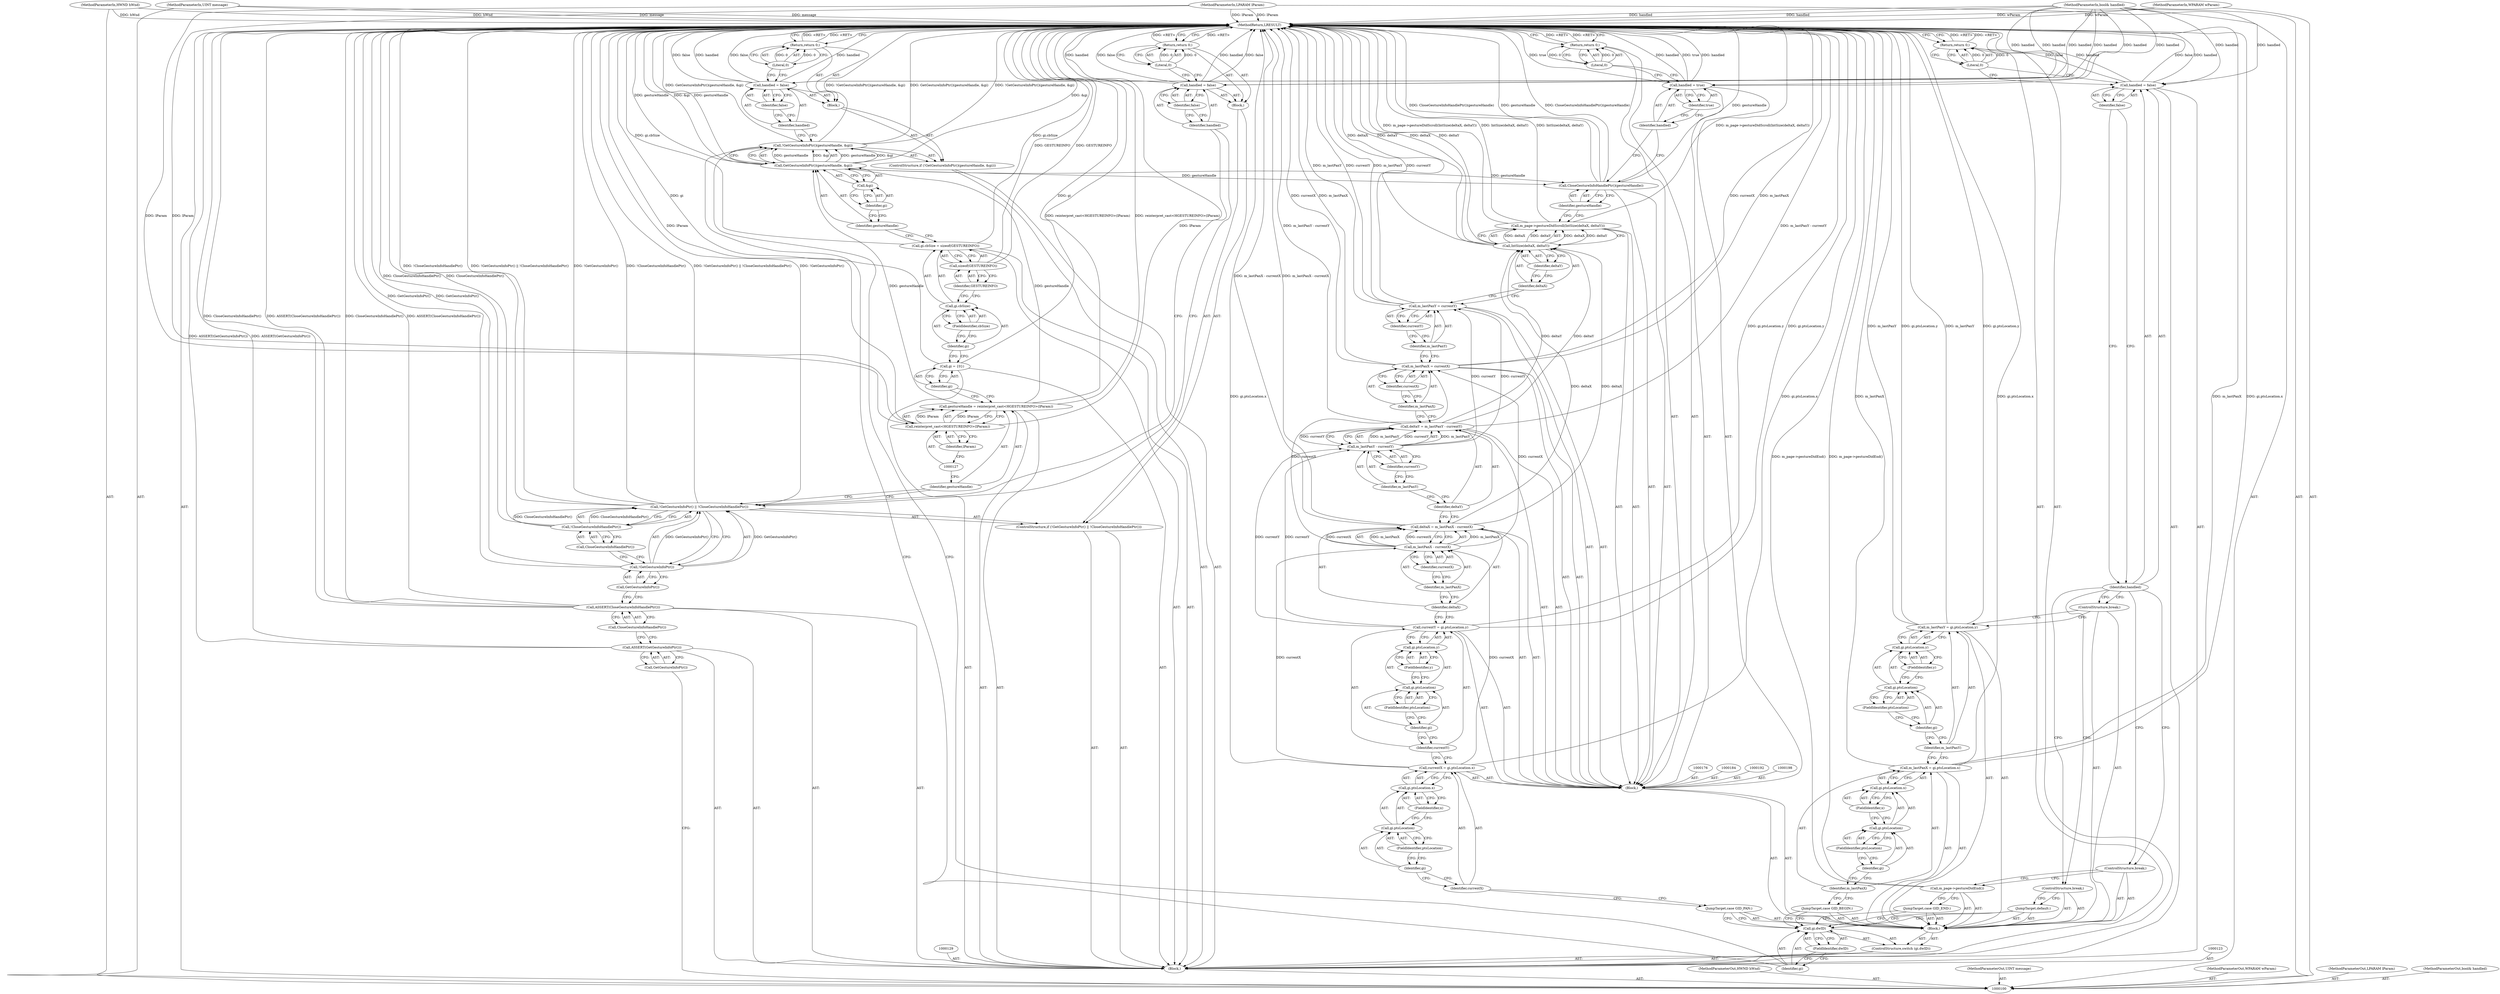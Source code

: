 digraph "1_Chrome_df831400bcb63db4259b5858281b1727ba972a2a_2" {
"1000228" [label="(MethodReturn,LRESULT)"];
"1000101" [label="(MethodParameterIn,HWND hWnd)"];
"1000309" [label="(MethodParameterOut,HWND hWnd)"];
"1000102" [label="(MethodParameterIn,UINT message)"];
"1000310" [label="(MethodParameterOut,UINT message)"];
"1000103" [label="(MethodParameterIn,WPARAM wParam)"];
"1000311" [label="(MethodParameterOut,WPARAM wParam)"];
"1000104" [label="(MethodParameterIn,LPARAM lParam)"];
"1000312" [label="(MethodParameterOut,LPARAM lParam)"];
"1000105" [label="(MethodParameterIn,bool& handled)"];
"1000313" [label="(MethodParameterOut,bool& handled)"];
"1000124" [label="(Call,gestureHandle = reinterpret_cast<HGESTUREINFO>(lParam))"];
"1000125" [label="(Identifier,gestureHandle)"];
"1000126" [label="(Call,reinterpret_cast<HGESTUREINFO>(lParam))"];
"1000128" [label="(Identifier,lParam)"];
"1000130" [label="(Call,gi = {0})"];
"1000131" [label="(Identifier,gi)"];
"1000136" [label="(Call,sizeof(GESTUREINFO))"];
"1000137" [label="(Identifier,GESTUREINFO)"];
"1000132" [label="(Call,gi.cbSize = sizeof(GESTUREINFO))"];
"1000133" [label="(Call,gi.cbSize)"];
"1000134" [label="(Identifier,gi)"];
"1000135" [label="(FieldIdentifier,cbSize)"];
"1000141" [label="(Identifier,gestureHandle)"];
"1000138" [label="(ControlStructure,if (!GetGestureInfoPtr()(gestureHandle, &gi)))"];
"1000142" [label="(Call,&gi)"];
"1000143" [label="(Identifier,gi)"];
"1000144" [label="(Block,)"];
"1000139" [label="(Call,!GetGestureInfoPtr()(gestureHandle, &gi))"];
"1000140" [label="(Call,GetGestureInfoPtr()(gestureHandle, &gi))"];
"1000147" [label="(Identifier,false)"];
"1000145" [label="(Call,handled = false)"];
"1000146" [label="(Identifier,handled)"];
"1000149" [label="(Literal,0)"];
"1000148" [label="(Return,return 0;)"];
"1000106" [label="(Block,)"];
"1000151" [label="(Call,gi.dwID)"];
"1000152" [label="(Identifier,gi)"];
"1000153" [label="(FieldIdentifier,dwID)"];
"1000154" [label="(Block,)"];
"1000150" [label="(ControlStructure,switch (gi.dwID))"];
"1000155" [label="(JumpTarget,case GID_BEGIN:)"];
"1000158" [label="(Call,gi.ptsLocation.x)"];
"1000159" [label="(Call,gi.ptsLocation)"];
"1000160" [label="(Identifier,gi)"];
"1000161" [label="(FieldIdentifier,ptsLocation)"];
"1000162" [label="(FieldIdentifier,x)"];
"1000156" [label="(Call,m_lastPanX = gi.ptsLocation.x)"];
"1000157" [label="(Identifier,m_lastPanX)"];
"1000165" [label="(Call,gi.ptsLocation.y)"];
"1000166" [label="(Call,gi.ptsLocation)"];
"1000167" [label="(Identifier,gi)"];
"1000168" [label="(FieldIdentifier,ptsLocation)"];
"1000169" [label="(FieldIdentifier,y)"];
"1000163" [label="(Call,m_lastPanY = gi.ptsLocation.y)"];
"1000164" [label="(Identifier,m_lastPanY)"];
"1000170" [label="(ControlStructure,break;)"];
"1000171" [label="(JumpTarget,case GID_END:)"];
"1000172" [label="(Call,m_page->gestureDidEnd())"];
"1000173" [label="(ControlStructure,break;)"];
"1000174" [label="(JumpTarget,case GID_PAN:)"];
"1000177" [label="(Call,currentX = gi.ptsLocation.x)"];
"1000178" [label="(Identifier,currentX)"];
"1000179" [label="(Call,gi.ptsLocation.x)"];
"1000180" [label="(Call,gi.ptsLocation)"];
"1000181" [label="(Identifier,gi)"];
"1000182" [label="(FieldIdentifier,ptsLocation)"];
"1000183" [label="(FieldIdentifier,x)"];
"1000108" [label="(Call,GetGestureInfoPtr())"];
"1000107" [label="(Call,ASSERT(GetGestureInfoPtr()))"];
"1000185" [label="(Call,currentY = gi.ptsLocation.y)"];
"1000186" [label="(Identifier,currentY)"];
"1000187" [label="(Call,gi.ptsLocation.y)"];
"1000188" [label="(Call,gi.ptsLocation)"];
"1000189" [label="(Identifier,gi)"];
"1000190" [label="(FieldIdentifier,ptsLocation)"];
"1000191" [label="(FieldIdentifier,y)"];
"1000193" [label="(Call,deltaX = m_lastPanX - currentX)"];
"1000194" [label="(Identifier,deltaX)"];
"1000195" [label="(Call,m_lastPanX - currentX)"];
"1000196" [label="(Identifier,m_lastPanX)"];
"1000197" [label="(Identifier,currentX)"];
"1000199" [label="(Call,deltaY = m_lastPanY - currentY)"];
"1000200" [label="(Identifier,deltaY)"];
"1000201" [label="(Call,m_lastPanY - currentY)"];
"1000202" [label="(Identifier,m_lastPanY)"];
"1000203" [label="(Identifier,currentY)"];
"1000175" [label="(Block,)"];
"1000206" [label="(Identifier,currentX)"];
"1000204" [label="(Call,m_lastPanX = currentX)"];
"1000205" [label="(Identifier,m_lastPanX)"];
"1000209" [label="(Identifier,currentY)"];
"1000207" [label="(Call,m_lastPanY = currentY)"];
"1000208" [label="(Identifier,m_lastPanY)"];
"1000211" [label="(Call,IntSize(deltaX, deltaY))"];
"1000212" [label="(Identifier,deltaX)"];
"1000213" [label="(Identifier,deltaY)"];
"1000210" [label="(Call,m_page->gestureDidScroll(IntSize(deltaX, deltaY)))"];
"1000110" [label="(Call,CloseGestureInfoHandlePtr())"];
"1000109" [label="(Call,ASSERT(CloseGestureInfoHandlePtr()))"];
"1000215" [label="(Identifier,gestureHandle)"];
"1000214" [label="(Call,CloseGestureInfoHandlePtr()(gestureHandle))"];
"1000218" [label="(Identifier,true)"];
"1000216" [label="(Call,handled = true)"];
"1000217" [label="(Identifier,handled)"];
"1000220" [label="(Literal,0)"];
"1000219" [label="(Return,return 0;)"];
"1000221" [label="(JumpTarget,default:)"];
"1000222" [label="(ControlStructure,break;)"];
"1000225" [label="(Identifier,false)"];
"1000223" [label="(Call,handled = false)"];
"1000224" [label="(Identifier,handled)"];
"1000227" [label="(Literal,0)"];
"1000226" [label="(Return,return 0;)"];
"1000115" [label="(Call,!CloseGestureInfoHandlePtr())"];
"1000116" [label="(Call,CloseGestureInfoHandlePtr())"];
"1000111" [label="(ControlStructure,if (!GetGestureInfoPtr() || !CloseGestureInfoHandlePtr()))"];
"1000117" [label="(Block,)"];
"1000112" [label="(Call,!GetGestureInfoPtr() || !CloseGestureInfoHandlePtr())"];
"1000113" [label="(Call,!GetGestureInfoPtr())"];
"1000114" [label="(Call,GetGestureInfoPtr())"];
"1000120" [label="(Identifier,false)"];
"1000118" [label="(Call,handled = false)"];
"1000119" [label="(Identifier,handled)"];
"1000122" [label="(Literal,0)"];
"1000121" [label="(Return,return 0;)"];
"1000228" -> "1000100"  [label="AST: "];
"1000228" -> "1000121"  [label="CFG: "];
"1000228" -> "1000148"  [label="CFG: "];
"1000228" -> "1000219"  [label="CFG: "];
"1000228" -> "1000226"  [label="CFG: "];
"1000199" -> "1000228"  [label="DDG: m_lastPanY - currentY"];
"1000105" -> "1000228"  [label="DDG: handled"];
"1000207" -> "1000228"  [label="DDG: m_lastPanY"];
"1000207" -> "1000228"  [label="DDG: currentY"];
"1000211" -> "1000228"  [label="DDG: deltaX"];
"1000211" -> "1000228"  [label="DDG: deltaY"];
"1000163" -> "1000228"  [label="DDG: m_lastPanY"];
"1000163" -> "1000228"  [label="DDG: gi.ptsLocation.y"];
"1000124" -> "1000228"  [label="DDG: reinterpret_cast<HGESTUREINFO>(lParam)"];
"1000172" -> "1000228"  [label="DDG: m_page->gestureDidEnd()"];
"1000185" -> "1000228"  [label="DDG: gi.ptsLocation.y"];
"1000140" -> "1000228"  [label="DDG: &gi"];
"1000140" -> "1000228"  [label="DDG: gestureHandle"];
"1000223" -> "1000228"  [label="DDG: false"];
"1000223" -> "1000228"  [label="DDG: handled"];
"1000210" -> "1000228"  [label="DDG: m_page->gestureDidScroll(IntSize(deltaX, deltaY))"];
"1000210" -> "1000228"  [label="DDG: IntSize(deltaX, deltaY)"];
"1000107" -> "1000228"  [label="DDG: ASSERT(GetGestureInfoPtr())"];
"1000156" -> "1000228"  [label="DDG: m_lastPanX"];
"1000156" -> "1000228"  [label="DDG: gi.ptsLocation.x"];
"1000177" -> "1000228"  [label="DDG: gi.ptsLocation.x"];
"1000104" -> "1000228"  [label="DDG: lParam"];
"1000216" -> "1000228"  [label="DDG: handled"];
"1000216" -> "1000228"  [label="DDG: true"];
"1000113" -> "1000228"  [label="DDG: GetGestureInfoPtr()"];
"1000214" -> "1000228"  [label="DDG: CloseGestureInfoHandlePtr()(gestureHandle)"];
"1000214" -> "1000228"  [label="DDG: gestureHandle"];
"1000204" -> "1000228"  [label="DDG: currentX"];
"1000204" -> "1000228"  [label="DDG: m_lastPanX"];
"1000139" -> "1000228"  [label="DDG: !GetGestureInfoPtr()(gestureHandle, &gi)"];
"1000139" -> "1000228"  [label="DDG: GetGestureInfoPtr()(gestureHandle, &gi)"];
"1000193" -> "1000228"  [label="DDG: m_lastPanX - currentX"];
"1000103" -> "1000228"  [label="DDG: wParam"];
"1000112" -> "1000228"  [label="DDG: !CloseGestureInfoHandlePtr()"];
"1000112" -> "1000228"  [label="DDG: !GetGestureInfoPtr() || !CloseGestureInfoHandlePtr()"];
"1000112" -> "1000228"  [label="DDG: !GetGestureInfoPtr()"];
"1000132" -> "1000228"  [label="DDG: gi.cbSize"];
"1000102" -> "1000228"  [label="DDG: message"];
"1000101" -> "1000228"  [label="DDG: hWnd"];
"1000109" -> "1000228"  [label="DDG: CloseGestureInfoHandlePtr()"];
"1000109" -> "1000228"  [label="DDG: ASSERT(CloseGestureInfoHandlePtr())"];
"1000118" -> "1000228"  [label="DDG: false"];
"1000118" -> "1000228"  [label="DDG: handled"];
"1000126" -> "1000228"  [label="DDG: lParam"];
"1000145" -> "1000228"  [label="DDG: handled"];
"1000145" -> "1000228"  [label="DDG: false"];
"1000115" -> "1000228"  [label="DDG: CloseGestureInfoHandlePtr()"];
"1000136" -> "1000228"  [label="DDG: GESTUREINFO"];
"1000130" -> "1000228"  [label="DDG: gi"];
"1000121" -> "1000228"  [label="DDG: <RET>"];
"1000148" -> "1000228"  [label="DDG: <RET>"];
"1000219" -> "1000228"  [label="DDG: <RET>"];
"1000226" -> "1000228"  [label="DDG: <RET>"];
"1000101" -> "1000100"  [label="AST: "];
"1000101" -> "1000228"  [label="DDG: hWnd"];
"1000309" -> "1000100"  [label="AST: "];
"1000102" -> "1000100"  [label="AST: "];
"1000102" -> "1000228"  [label="DDG: message"];
"1000310" -> "1000100"  [label="AST: "];
"1000103" -> "1000100"  [label="AST: "];
"1000103" -> "1000228"  [label="DDG: wParam"];
"1000311" -> "1000100"  [label="AST: "];
"1000104" -> "1000100"  [label="AST: "];
"1000104" -> "1000228"  [label="DDG: lParam"];
"1000104" -> "1000126"  [label="DDG: lParam"];
"1000312" -> "1000100"  [label="AST: "];
"1000105" -> "1000100"  [label="AST: "];
"1000105" -> "1000228"  [label="DDG: handled"];
"1000105" -> "1000118"  [label="DDG: handled"];
"1000105" -> "1000145"  [label="DDG: handled"];
"1000105" -> "1000216"  [label="DDG: handled"];
"1000105" -> "1000223"  [label="DDG: handled"];
"1000313" -> "1000100"  [label="AST: "];
"1000124" -> "1000106"  [label="AST: "];
"1000124" -> "1000126"  [label="CFG: "];
"1000125" -> "1000124"  [label="AST: "];
"1000126" -> "1000124"  [label="AST: "];
"1000131" -> "1000124"  [label="CFG: "];
"1000124" -> "1000228"  [label="DDG: reinterpret_cast<HGESTUREINFO>(lParam)"];
"1000126" -> "1000124"  [label="DDG: lParam"];
"1000124" -> "1000140"  [label="DDG: gestureHandle"];
"1000125" -> "1000124"  [label="AST: "];
"1000125" -> "1000112"  [label="CFG: "];
"1000127" -> "1000125"  [label="CFG: "];
"1000126" -> "1000124"  [label="AST: "];
"1000126" -> "1000128"  [label="CFG: "];
"1000127" -> "1000126"  [label="AST: "];
"1000128" -> "1000126"  [label="AST: "];
"1000124" -> "1000126"  [label="CFG: "];
"1000126" -> "1000228"  [label="DDG: lParam"];
"1000126" -> "1000124"  [label="DDG: lParam"];
"1000104" -> "1000126"  [label="DDG: lParam"];
"1000128" -> "1000126"  [label="AST: "];
"1000128" -> "1000127"  [label="CFG: "];
"1000126" -> "1000128"  [label="CFG: "];
"1000130" -> "1000106"  [label="AST: "];
"1000130" -> "1000131"  [label="CFG: "];
"1000131" -> "1000130"  [label="AST: "];
"1000134" -> "1000130"  [label="CFG: "];
"1000130" -> "1000228"  [label="DDG: gi"];
"1000131" -> "1000130"  [label="AST: "];
"1000131" -> "1000124"  [label="CFG: "];
"1000130" -> "1000131"  [label="CFG: "];
"1000136" -> "1000132"  [label="AST: "];
"1000136" -> "1000137"  [label="CFG: "];
"1000137" -> "1000136"  [label="AST: "];
"1000132" -> "1000136"  [label="CFG: "];
"1000136" -> "1000228"  [label="DDG: GESTUREINFO"];
"1000137" -> "1000136"  [label="AST: "];
"1000137" -> "1000133"  [label="CFG: "];
"1000136" -> "1000137"  [label="CFG: "];
"1000132" -> "1000106"  [label="AST: "];
"1000132" -> "1000136"  [label="CFG: "];
"1000133" -> "1000132"  [label="AST: "];
"1000136" -> "1000132"  [label="AST: "];
"1000141" -> "1000132"  [label="CFG: "];
"1000132" -> "1000228"  [label="DDG: gi.cbSize"];
"1000133" -> "1000132"  [label="AST: "];
"1000133" -> "1000135"  [label="CFG: "];
"1000134" -> "1000133"  [label="AST: "];
"1000135" -> "1000133"  [label="AST: "];
"1000137" -> "1000133"  [label="CFG: "];
"1000134" -> "1000133"  [label="AST: "];
"1000134" -> "1000130"  [label="CFG: "];
"1000135" -> "1000134"  [label="CFG: "];
"1000135" -> "1000133"  [label="AST: "];
"1000135" -> "1000134"  [label="CFG: "];
"1000133" -> "1000135"  [label="CFG: "];
"1000141" -> "1000140"  [label="AST: "];
"1000141" -> "1000132"  [label="CFG: "];
"1000143" -> "1000141"  [label="CFG: "];
"1000138" -> "1000106"  [label="AST: "];
"1000139" -> "1000138"  [label="AST: "];
"1000144" -> "1000138"  [label="AST: "];
"1000142" -> "1000140"  [label="AST: "];
"1000142" -> "1000143"  [label="CFG: "];
"1000143" -> "1000142"  [label="AST: "];
"1000140" -> "1000142"  [label="CFG: "];
"1000143" -> "1000142"  [label="AST: "];
"1000143" -> "1000141"  [label="CFG: "];
"1000142" -> "1000143"  [label="CFG: "];
"1000144" -> "1000138"  [label="AST: "];
"1000145" -> "1000144"  [label="AST: "];
"1000148" -> "1000144"  [label="AST: "];
"1000139" -> "1000138"  [label="AST: "];
"1000139" -> "1000140"  [label="CFG: "];
"1000140" -> "1000139"  [label="AST: "];
"1000146" -> "1000139"  [label="CFG: "];
"1000152" -> "1000139"  [label="CFG: "];
"1000139" -> "1000228"  [label="DDG: !GetGestureInfoPtr()(gestureHandle, &gi)"];
"1000139" -> "1000228"  [label="DDG: GetGestureInfoPtr()(gestureHandle, &gi)"];
"1000140" -> "1000139"  [label="DDG: gestureHandle"];
"1000140" -> "1000139"  [label="DDG: &gi"];
"1000140" -> "1000139"  [label="AST: "];
"1000140" -> "1000142"  [label="CFG: "];
"1000141" -> "1000140"  [label="AST: "];
"1000142" -> "1000140"  [label="AST: "];
"1000139" -> "1000140"  [label="CFG: "];
"1000140" -> "1000228"  [label="DDG: &gi"];
"1000140" -> "1000228"  [label="DDG: gestureHandle"];
"1000140" -> "1000139"  [label="DDG: gestureHandle"];
"1000140" -> "1000139"  [label="DDG: &gi"];
"1000124" -> "1000140"  [label="DDG: gestureHandle"];
"1000140" -> "1000214"  [label="DDG: gestureHandle"];
"1000147" -> "1000145"  [label="AST: "];
"1000147" -> "1000146"  [label="CFG: "];
"1000145" -> "1000147"  [label="CFG: "];
"1000145" -> "1000144"  [label="AST: "];
"1000145" -> "1000147"  [label="CFG: "];
"1000146" -> "1000145"  [label="AST: "];
"1000147" -> "1000145"  [label="AST: "];
"1000149" -> "1000145"  [label="CFG: "];
"1000145" -> "1000228"  [label="DDG: handled"];
"1000145" -> "1000228"  [label="DDG: false"];
"1000105" -> "1000145"  [label="DDG: handled"];
"1000146" -> "1000145"  [label="AST: "];
"1000146" -> "1000139"  [label="CFG: "];
"1000147" -> "1000146"  [label="CFG: "];
"1000149" -> "1000148"  [label="AST: "];
"1000149" -> "1000145"  [label="CFG: "];
"1000148" -> "1000149"  [label="CFG: "];
"1000149" -> "1000148"  [label="DDG: 0"];
"1000148" -> "1000144"  [label="AST: "];
"1000148" -> "1000149"  [label="CFG: "];
"1000149" -> "1000148"  [label="AST: "];
"1000228" -> "1000148"  [label="CFG: "];
"1000148" -> "1000228"  [label="DDG: <RET>"];
"1000149" -> "1000148"  [label="DDG: 0"];
"1000106" -> "1000100"  [label="AST: "];
"1000107" -> "1000106"  [label="AST: "];
"1000109" -> "1000106"  [label="AST: "];
"1000111" -> "1000106"  [label="AST: "];
"1000123" -> "1000106"  [label="AST: "];
"1000124" -> "1000106"  [label="AST: "];
"1000129" -> "1000106"  [label="AST: "];
"1000130" -> "1000106"  [label="AST: "];
"1000132" -> "1000106"  [label="AST: "];
"1000138" -> "1000106"  [label="AST: "];
"1000150" -> "1000106"  [label="AST: "];
"1000223" -> "1000106"  [label="AST: "];
"1000226" -> "1000106"  [label="AST: "];
"1000151" -> "1000150"  [label="AST: "];
"1000151" -> "1000153"  [label="CFG: "];
"1000152" -> "1000151"  [label="AST: "];
"1000153" -> "1000151"  [label="AST: "];
"1000155" -> "1000151"  [label="CFG: "];
"1000171" -> "1000151"  [label="CFG: "];
"1000174" -> "1000151"  [label="CFG: "];
"1000221" -> "1000151"  [label="CFG: "];
"1000152" -> "1000151"  [label="AST: "];
"1000152" -> "1000139"  [label="CFG: "];
"1000153" -> "1000152"  [label="CFG: "];
"1000153" -> "1000151"  [label="AST: "];
"1000153" -> "1000152"  [label="CFG: "];
"1000151" -> "1000153"  [label="CFG: "];
"1000154" -> "1000150"  [label="AST: "];
"1000155" -> "1000154"  [label="AST: "];
"1000156" -> "1000154"  [label="AST: "];
"1000163" -> "1000154"  [label="AST: "];
"1000170" -> "1000154"  [label="AST: "];
"1000171" -> "1000154"  [label="AST: "];
"1000172" -> "1000154"  [label="AST: "];
"1000173" -> "1000154"  [label="AST: "];
"1000174" -> "1000154"  [label="AST: "];
"1000175" -> "1000154"  [label="AST: "];
"1000221" -> "1000154"  [label="AST: "];
"1000222" -> "1000154"  [label="AST: "];
"1000150" -> "1000106"  [label="AST: "];
"1000151" -> "1000150"  [label="AST: "];
"1000154" -> "1000150"  [label="AST: "];
"1000155" -> "1000154"  [label="AST: "];
"1000155" -> "1000151"  [label="CFG: "];
"1000157" -> "1000155"  [label="CFG: "];
"1000158" -> "1000156"  [label="AST: "];
"1000158" -> "1000162"  [label="CFG: "];
"1000159" -> "1000158"  [label="AST: "];
"1000162" -> "1000158"  [label="AST: "];
"1000156" -> "1000158"  [label="CFG: "];
"1000159" -> "1000158"  [label="AST: "];
"1000159" -> "1000161"  [label="CFG: "];
"1000160" -> "1000159"  [label="AST: "];
"1000161" -> "1000159"  [label="AST: "];
"1000162" -> "1000159"  [label="CFG: "];
"1000160" -> "1000159"  [label="AST: "];
"1000160" -> "1000157"  [label="CFG: "];
"1000161" -> "1000160"  [label="CFG: "];
"1000161" -> "1000159"  [label="AST: "];
"1000161" -> "1000160"  [label="CFG: "];
"1000159" -> "1000161"  [label="CFG: "];
"1000162" -> "1000158"  [label="AST: "];
"1000162" -> "1000159"  [label="CFG: "];
"1000158" -> "1000162"  [label="CFG: "];
"1000156" -> "1000154"  [label="AST: "];
"1000156" -> "1000158"  [label="CFG: "];
"1000157" -> "1000156"  [label="AST: "];
"1000158" -> "1000156"  [label="AST: "];
"1000164" -> "1000156"  [label="CFG: "];
"1000156" -> "1000228"  [label="DDG: m_lastPanX"];
"1000156" -> "1000228"  [label="DDG: gi.ptsLocation.x"];
"1000157" -> "1000156"  [label="AST: "];
"1000157" -> "1000155"  [label="CFG: "];
"1000160" -> "1000157"  [label="CFG: "];
"1000165" -> "1000163"  [label="AST: "];
"1000165" -> "1000169"  [label="CFG: "];
"1000166" -> "1000165"  [label="AST: "];
"1000169" -> "1000165"  [label="AST: "];
"1000163" -> "1000165"  [label="CFG: "];
"1000166" -> "1000165"  [label="AST: "];
"1000166" -> "1000168"  [label="CFG: "];
"1000167" -> "1000166"  [label="AST: "];
"1000168" -> "1000166"  [label="AST: "];
"1000169" -> "1000166"  [label="CFG: "];
"1000167" -> "1000166"  [label="AST: "];
"1000167" -> "1000164"  [label="CFG: "];
"1000168" -> "1000167"  [label="CFG: "];
"1000168" -> "1000166"  [label="AST: "];
"1000168" -> "1000167"  [label="CFG: "];
"1000166" -> "1000168"  [label="CFG: "];
"1000169" -> "1000165"  [label="AST: "];
"1000169" -> "1000166"  [label="CFG: "];
"1000165" -> "1000169"  [label="CFG: "];
"1000163" -> "1000154"  [label="AST: "];
"1000163" -> "1000165"  [label="CFG: "];
"1000164" -> "1000163"  [label="AST: "];
"1000165" -> "1000163"  [label="AST: "];
"1000170" -> "1000163"  [label="CFG: "];
"1000163" -> "1000228"  [label="DDG: m_lastPanY"];
"1000163" -> "1000228"  [label="DDG: gi.ptsLocation.y"];
"1000164" -> "1000163"  [label="AST: "];
"1000164" -> "1000156"  [label="CFG: "];
"1000167" -> "1000164"  [label="CFG: "];
"1000170" -> "1000154"  [label="AST: "];
"1000170" -> "1000163"  [label="CFG: "];
"1000224" -> "1000170"  [label="CFG: "];
"1000171" -> "1000154"  [label="AST: "];
"1000171" -> "1000151"  [label="CFG: "];
"1000172" -> "1000171"  [label="CFG: "];
"1000172" -> "1000154"  [label="AST: "];
"1000172" -> "1000171"  [label="CFG: "];
"1000173" -> "1000172"  [label="CFG: "];
"1000172" -> "1000228"  [label="DDG: m_page->gestureDidEnd()"];
"1000173" -> "1000154"  [label="AST: "];
"1000173" -> "1000172"  [label="CFG: "];
"1000224" -> "1000173"  [label="CFG: "];
"1000174" -> "1000154"  [label="AST: "];
"1000174" -> "1000151"  [label="CFG: "];
"1000178" -> "1000174"  [label="CFG: "];
"1000177" -> "1000175"  [label="AST: "];
"1000177" -> "1000179"  [label="CFG: "];
"1000178" -> "1000177"  [label="AST: "];
"1000179" -> "1000177"  [label="AST: "];
"1000186" -> "1000177"  [label="CFG: "];
"1000177" -> "1000228"  [label="DDG: gi.ptsLocation.x"];
"1000177" -> "1000195"  [label="DDG: currentX"];
"1000178" -> "1000177"  [label="AST: "];
"1000178" -> "1000174"  [label="CFG: "];
"1000181" -> "1000178"  [label="CFG: "];
"1000179" -> "1000177"  [label="AST: "];
"1000179" -> "1000183"  [label="CFG: "];
"1000180" -> "1000179"  [label="AST: "];
"1000183" -> "1000179"  [label="AST: "];
"1000177" -> "1000179"  [label="CFG: "];
"1000180" -> "1000179"  [label="AST: "];
"1000180" -> "1000182"  [label="CFG: "];
"1000181" -> "1000180"  [label="AST: "];
"1000182" -> "1000180"  [label="AST: "];
"1000183" -> "1000180"  [label="CFG: "];
"1000181" -> "1000180"  [label="AST: "];
"1000181" -> "1000178"  [label="CFG: "];
"1000182" -> "1000181"  [label="CFG: "];
"1000182" -> "1000180"  [label="AST: "];
"1000182" -> "1000181"  [label="CFG: "];
"1000180" -> "1000182"  [label="CFG: "];
"1000183" -> "1000179"  [label="AST: "];
"1000183" -> "1000180"  [label="CFG: "];
"1000179" -> "1000183"  [label="CFG: "];
"1000108" -> "1000107"  [label="AST: "];
"1000108" -> "1000100"  [label="CFG: "];
"1000107" -> "1000108"  [label="CFG: "];
"1000107" -> "1000106"  [label="AST: "];
"1000107" -> "1000108"  [label="CFG: "];
"1000108" -> "1000107"  [label="AST: "];
"1000110" -> "1000107"  [label="CFG: "];
"1000107" -> "1000228"  [label="DDG: ASSERT(GetGestureInfoPtr())"];
"1000185" -> "1000175"  [label="AST: "];
"1000185" -> "1000187"  [label="CFG: "];
"1000186" -> "1000185"  [label="AST: "];
"1000187" -> "1000185"  [label="AST: "];
"1000194" -> "1000185"  [label="CFG: "];
"1000185" -> "1000228"  [label="DDG: gi.ptsLocation.y"];
"1000185" -> "1000201"  [label="DDG: currentY"];
"1000186" -> "1000185"  [label="AST: "];
"1000186" -> "1000177"  [label="CFG: "];
"1000189" -> "1000186"  [label="CFG: "];
"1000187" -> "1000185"  [label="AST: "];
"1000187" -> "1000191"  [label="CFG: "];
"1000188" -> "1000187"  [label="AST: "];
"1000191" -> "1000187"  [label="AST: "];
"1000185" -> "1000187"  [label="CFG: "];
"1000188" -> "1000187"  [label="AST: "];
"1000188" -> "1000190"  [label="CFG: "];
"1000189" -> "1000188"  [label="AST: "];
"1000190" -> "1000188"  [label="AST: "];
"1000191" -> "1000188"  [label="CFG: "];
"1000189" -> "1000188"  [label="AST: "];
"1000189" -> "1000186"  [label="CFG: "];
"1000190" -> "1000189"  [label="CFG: "];
"1000190" -> "1000188"  [label="AST: "];
"1000190" -> "1000189"  [label="CFG: "];
"1000188" -> "1000190"  [label="CFG: "];
"1000191" -> "1000187"  [label="AST: "];
"1000191" -> "1000188"  [label="CFG: "];
"1000187" -> "1000191"  [label="CFG: "];
"1000193" -> "1000175"  [label="AST: "];
"1000193" -> "1000195"  [label="CFG: "];
"1000194" -> "1000193"  [label="AST: "];
"1000195" -> "1000193"  [label="AST: "];
"1000200" -> "1000193"  [label="CFG: "];
"1000193" -> "1000228"  [label="DDG: m_lastPanX - currentX"];
"1000195" -> "1000193"  [label="DDG: m_lastPanX"];
"1000195" -> "1000193"  [label="DDG: currentX"];
"1000193" -> "1000211"  [label="DDG: deltaX"];
"1000194" -> "1000193"  [label="AST: "];
"1000194" -> "1000185"  [label="CFG: "];
"1000196" -> "1000194"  [label="CFG: "];
"1000195" -> "1000193"  [label="AST: "];
"1000195" -> "1000197"  [label="CFG: "];
"1000196" -> "1000195"  [label="AST: "];
"1000197" -> "1000195"  [label="AST: "];
"1000193" -> "1000195"  [label="CFG: "];
"1000195" -> "1000193"  [label="DDG: m_lastPanX"];
"1000195" -> "1000193"  [label="DDG: currentX"];
"1000177" -> "1000195"  [label="DDG: currentX"];
"1000195" -> "1000204"  [label="DDG: currentX"];
"1000196" -> "1000195"  [label="AST: "];
"1000196" -> "1000194"  [label="CFG: "];
"1000197" -> "1000196"  [label="CFG: "];
"1000197" -> "1000195"  [label="AST: "];
"1000197" -> "1000196"  [label="CFG: "];
"1000195" -> "1000197"  [label="CFG: "];
"1000199" -> "1000175"  [label="AST: "];
"1000199" -> "1000201"  [label="CFG: "];
"1000200" -> "1000199"  [label="AST: "];
"1000201" -> "1000199"  [label="AST: "];
"1000205" -> "1000199"  [label="CFG: "];
"1000199" -> "1000228"  [label="DDG: m_lastPanY - currentY"];
"1000201" -> "1000199"  [label="DDG: m_lastPanY"];
"1000201" -> "1000199"  [label="DDG: currentY"];
"1000199" -> "1000211"  [label="DDG: deltaY"];
"1000200" -> "1000199"  [label="AST: "];
"1000200" -> "1000193"  [label="CFG: "];
"1000202" -> "1000200"  [label="CFG: "];
"1000201" -> "1000199"  [label="AST: "];
"1000201" -> "1000203"  [label="CFG: "];
"1000202" -> "1000201"  [label="AST: "];
"1000203" -> "1000201"  [label="AST: "];
"1000199" -> "1000201"  [label="CFG: "];
"1000201" -> "1000199"  [label="DDG: m_lastPanY"];
"1000201" -> "1000199"  [label="DDG: currentY"];
"1000185" -> "1000201"  [label="DDG: currentY"];
"1000201" -> "1000207"  [label="DDG: currentY"];
"1000202" -> "1000201"  [label="AST: "];
"1000202" -> "1000200"  [label="CFG: "];
"1000203" -> "1000202"  [label="CFG: "];
"1000203" -> "1000201"  [label="AST: "];
"1000203" -> "1000202"  [label="CFG: "];
"1000201" -> "1000203"  [label="CFG: "];
"1000175" -> "1000154"  [label="AST: "];
"1000176" -> "1000175"  [label="AST: "];
"1000177" -> "1000175"  [label="AST: "];
"1000184" -> "1000175"  [label="AST: "];
"1000185" -> "1000175"  [label="AST: "];
"1000192" -> "1000175"  [label="AST: "];
"1000193" -> "1000175"  [label="AST: "];
"1000198" -> "1000175"  [label="AST: "];
"1000199" -> "1000175"  [label="AST: "];
"1000204" -> "1000175"  [label="AST: "];
"1000207" -> "1000175"  [label="AST: "];
"1000210" -> "1000175"  [label="AST: "];
"1000214" -> "1000175"  [label="AST: "];
"1000216" -> "1000175"  [label="AST: "];
"1000219" -> "1000175"  [label="AST: "];
"1000206" -> "1000204"  [label="AST: "];
"1000206" -> "1000205"  [label="CFG: "];
"1000204" -> "1000206"  [label="CFG: "];
"1000204" -> "1000175"  [label="AST: "];
"1000204" -> "1000206"  [label="CFG: "];
"1000205" -> "1000204"  [label="AST: "];
"1000206" -> "1000204"  [label="AST: "];
"1000208" -> "1000204"  [label="CFG: "];
"1000204" -> "1000228"  [label="DDG: currentX"];
"1000204" -> "1000228"  [label="DDG: m_lastPanX"];
"1000195" -> "1000204"  [label="DDG: currentX"];
"1000205" -> "1000204"  [label="AST: "];
"1000205" -> "1000199"  [label="CFG: "];
"1000206" -> "1000205"  [label="CFG: "];
"1000209" -> "1000207"  [label="AST: "];
"1000209" -> "1000208"  [label="CFG: "];
"1000207" -> "1000209"  [label="CFG: "];
"1000207" -> "1000175"  [label="AST: "];
"1000207" -> "1000209"  [label="CFG: "];
"1000208" -> "1000207"  [label="AST: "];
"1000209" -> "1000207"  [label="AST: "];
"1000212" -> "1000207"  [label="CFG: "];
"1000207" -> "1000228"  [label="DDG: m_lastPanY"];
"1000207" -> "1000228"  [label="DDG: currentY"];
"1000201" -> "1000207"  [label="DDG: currentY"];
"1000208" -> "1000207"  [label="AST: "];
"1000208" -> "1000204"  [label="CFG: "];
"1000209" -> "1000208"  [label="CFG: "];
"1000211" -> "1000210"  [label="AST: "];
"1000211" -> "1000213"  [label="CFG: "];
"1000212" -> "1000211"  [label="AST: "];
"1000213" -> "1000211"  [label="AST: "];
"1000210" -> "1000211"  [label="CFG: "];
"1000211" -> "1000228"  [label="DDG: deltaX"];
"1000211" -> "1000228"  [label="DDG: deltaY"];
"1000211" -> "1000210"  [label="DDG: deltaX"];
"1000211" -> "1000210"  [label="DDG: deltaY"];
"1000193" -> "1000211"  [label="DDG: deltaX"];
"1000199" -> "1000211"  [label="DDG: deltaY"];
"1000212" -> "1000211"  [label="AST: "];
"1000212" -> "1000207"  [label="CFG: "];
"1000213" -> "1000212"  [label="CFG: "];
"1000213" -> "1000211"  [label="AST: "];
"1000213" -> "1000212"  [label="CFG: "];
"1000211" -> "1000213"  [label="CFG: "];
"1000210" -> "1000175"  [label="AST: "];
"1000210" -> "1000211"  [label="CFG: "];
"1000211" -> "1000210"  [label="AST: "];
"1000215" -> "1000210"  [label="CFG: "];
"1000210" -> "1000228"  [label="DDG: m_page->gestureDidScroll(IntSize(deltaX, deltaY))"];
"1000210" -> "1000228"  [label="DDG: IntSize(deltaX, deltaY)"];
"1000211" -> "1000210"  [label="DDG: deltaX"];
"1000211" -> "1000210"  [label="DDG: deltaY"];
"1000110" -> "1000109"  [label="AST: "];
"1000110" -> "1000107"  [label="CFG: "];
"1000109" -> "1000110"  [label="CFG: "];
"1000109" -> "1000106"  [label="AST: "];
"1000109" -> "1000110"  [label="CFG: "];
"1000110" -> "1000109"  [label="AST: "];
"1000114" -> "1000109"  [label="CFG: "];
"1000109" -> "1000228"  [label="DDG: CloseGestureInfoHandlePtr()"];
"1000109" -> "1000228"  [label="DDG: ASSERT(CloseGestureInfoHandlePtr())"];
"1000215" -> "1000214"  [label="AST: "];
"1000215" -> "1000210"  [label="CFG: "];
"1000214" -> "1000215"  [label="CFG: "];
"1000214" -> "1000175"  [label="AST: "];
"1000214" -> "1000215"  [label="CFG: "];
"1000215" -> "1000214"  [label="AST: "];
"1000217" -> "1000214"  [label="CFG: "];
"1000214" -> "1000228"  [label="DDG: CloseGestureInfoHandlePtr()(gestureHandle)"];
"1000214" -> "1000228"  [label="DDG: gestureHandle"];
"1000140" -> "1000214"  [label="DDG: gestureHandle"];
"1000218" -> "1000216"  [label="AST: "];
"1000218" -> "1000217"  [label="CFG: "];
"1000216" -> "1000218"  [label="CFG: "];
"1000216" -> "1000175"  [label="AST: "];
"1000216" -> "1000218"  [label="CFG: "];
"1000217" -> "1000216"  [label="AST: "];
"1000218" -> "1000216"  [label="AST: "];
"1000220" -> "1000216"  [label="CFG: "];
"1000216" -> "1000228"  [label="DDG: handled"];
"1000216" -> "1000228"  [label="DDG: true"];
"1000105" -> "1000216"  [label="DDG: handled"];
"1000217" -> "1000216"  [label="AST: "];
"1000217" -> "1000214"  [label="CFG: "];
"1000218" -> "1000217"  [label="CFG: "];
"1000220" -> "1000219"  [label="AST: "];
"1000220" -> "1000216"  [label="CFG: "];
"1000219" -> "1000220"  [label="CFG: "];
"1000220" -> "1000219"  [label="DDG: 0"];
"1000219" -> "1000175"  [label="AST: "];
"1000219" -> "1000220"  [label="CFG: "];
"1000220" -> "1000219"  [label="AST: "];
"1000228" -> "1000219"  [label="CFG: "];
"1000219" -> "1000228"  [label="DDG: <RET>"];
"1000220" -> "1000219"  [label="DDG: 0"];
"1000221" -> "1000154"  [label="AST: "];
"1000221" -> "1000151"  [label="CFG: "];
"1000222" -> "1000221"  [label="CFG: "];
"1000222" -> "1000154"  [label="AST: "];
"1000222" -> "1000221"  [label="CFG: "];
"1000224" -> "1000222"  [label="CFG: "];
"1000225" -> "1000223"  [label="AST: "];
"1000225" -> "1000224"  [label="CFG: "];
"1000223" -> "1000225"  [label="CFG: "];
"1000223" -> "1000106"  [label="AST: "];
"1000223" -> "1000225"  [label="CFG: "];
"1000224" -> "1000223"  [label="AST: "];
"1000225" -> "1000223"  [label="AST: "];
"1000227" -> "1000223"  [label="CFG: "];
"1000223" -> "1000228"  [label="DDG: false"];
"1000223" -> "1000228"  [label="DDG: handled"];
"1000105" -> "1000223"  [label="DDG: handled"];
"1000224" -> "1000223"  [label="AST: "];
"1000224" -> "1000170"  [label="CFG: "];
"1000224" -> "1000173"  [label="CFG: "];
"1000224" -> "1000222"  [label="CFG: "];
"1000225" -> "1000224"  [label="CFG: "];
"1000227" -> "1000226"  [label="AST: "];
"1000227" -> "1000223"  [label="CFG: "];
"1000226" -> "1000227"  [label="CFG: "];
"1000227" -> "1000226"  [label="DDG: 0"];
"1000226" -> "1000106"  [label="AST: "];
"1000226" -> "1000227"  [label="CFG: "];
"1000227" -> "1000226"  [label="AST: "];
"1000228" -> "1000226"  [label="CFG: "];
"1000226" -> "1000228"  [label="DDG: <RET>"];
"1000227" -> "1000226"  [label="DDG: 0"];
"1000115" -> "1000112"  [label="AST: "];
"1000115" -> "1000116"  [label="CFG: "];
"1000116" -> "1000115"  [label="AST: "];
"1000112" -> "1000115"  [label="CFG: "];
"1000115" -> "1000228"  [label="DDG: CloseGestureInfoHandlePtr()"];
"1000115" -> "1000112"  [label="DDG: CloseGestureInfoHandlePtr()"];
"1000116" -> "1000115"  [label="AST: "];
"1000116" -> "1000113"  [label="CFG: "];
"1000115" -> "1000116"  [label="CFG: "];
"1000111" -> "1000106"  [label="AST: "];
"1000112" -> "1000111"  [label="AST: "];
"1000117" -> "1000111"  [label="AST: "];
"1000117" -> "1000111"  [label="AST: "];
"1000118" -> "1000117"  [label="AST: "];
"1000121" -> "1000117"  [label="AST: "];
"1000112" -> "1000111"  [label="AST: "];
"1000112" -> "1000113"  [label="CFG: "];
"1000112" -> "1000115"  [label="CFG: "];
"1000113" -> "1000112"  [label="AST: "];
"1000115" -> "1000112"  [label="AST: "];
"1000119" -> "1000112"  [label="CFG: "];
"1000125" -> "1000112"  [label="CFG: "];
"1000112" -> "1000228"  [label="DDG: !CloseGestureInfoHandlePtr()"];
"1000112" -> "1000228"  [label="DDG: !GetGestureInfoPtr() || !CloseGestureInfoHandlePtr()"];
"1000112" -> "1000228"  [label="DDG: !GetGestureInfoPtr()"];
"1000113" -> "1000112"  [label="DDG: GetGestureInfoPtr()"];
"1000115" -> "1000112"  [label="DDG: CloseGestureInfoHandlePtr()"];
"1000113" -> "1000112"  [label="AST: "];
"1000113" -> "1000114"  [label="CFG: "];
"1000114" -> "1000113"  [label="AST: "];
"1000116" -> "1000113"  [label="CFG: "];
"1000112" -> "1000113"  [label="CFG: "];
"1000113" -> "1000228"  [label="DDG: GetGestureInfoPtr()"];
"1000113" -> "1000112"  [label="DDG: GetGestureInfoPtr()"];
"1000114" -> "1000113"  [label="AST: "];
"1000114" -> "1000109"  [label="CFG: "];
"1000113" -> "1000114"  [label="CFG: "];
"1000120" -> "1000118"  [label="AST: "];
"1000120" -> "1000119"  [label="CFG: "];
"1000118" -> "1000120"  [label="CFG: "];
"1000118" -> "1000117"  [label="AST: "];
"1000118" -> "1000120"  [label="CFG: "];
"1000119" -> "1000118"  [label="AST: "];
"1000120" -> "1000118"  [label="AST: "];
"1000122" -> "1000118"  [label="CFG: "];
"1000118" -> "1000228"  [label="DDG: false"];
"1000118" -> "1000228"  [label="DDG: handled"];
"1000105" -> "1000118"  [label="DDG: handled"];
"1000119" -> "1000118"  [label="AST: "];
"1000119" -> "1000112"  [label="CFG: "];
"1000120" -> "1000119"  [label="CFG: "];
"1000122" -> "1000121"  [label="AST: "];
"1000122" -> "1000118"  [label="CFG: "];
"1000121" -> "1000122"  [label="CFG: "];
"1000122" -> "1000121"  [label="DDG: 0"];
"1000121" -> "1000117"  [label="AST: "];
"1000121" -> "1000122"  [label="CFG: "];
"1000122" -> "1000121"  [label="AST: "];
"1000228" -> "1000121"  [label="CFG: "];
"1000121" -> "1000228"  [label="DDG: <RET>"];
"1000122" -> "1000121"  [label="DDG: 0"];
}
